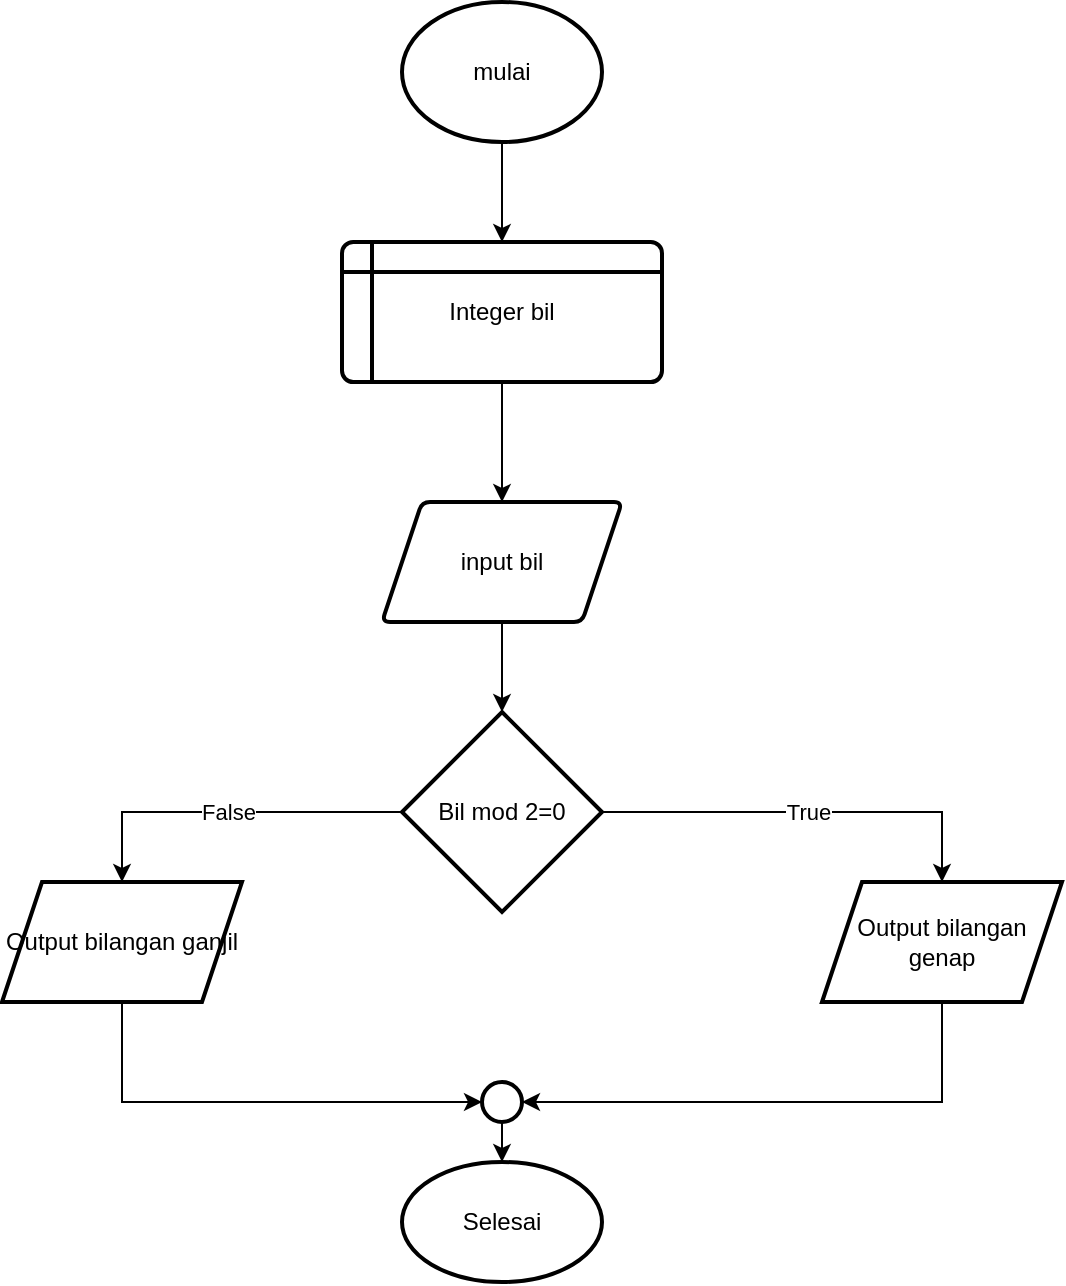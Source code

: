 <mxfile version="22.0.4" type="github">
  <diagram id="C5RBs43oDa-KdzZeNtuy" name="Page-1">
    <mxGraphModel dx="1035" dy="553" grid="1" gridSize="10" guides="1" tooltips="1" connect="1" arrows="1" fold="1" page="1" pageScale="1" pageWidth="827" pageHeight="1169" math="0" shadow="0">
      <root>
        <mxCell id="WIyWlLk6GJQsqaUBKTNV-0" />
        <mxCell id="WIyWlLk6GJQsqaUBKTNV-1" parent="WIyWlLk6GJQsqaUBKTNV-0" />
        <mxCell id="tYLwhxoc6iLgDNqH37N0-3" style="edgeStyle=orthogonalEdgeStyle;rounded=0;orthogonalLoop=1;jettySize=auto;html=1;exitX=0.5;exitY=1;exitDx=0;exitDy=0;exitPerimeter=0;entryX=0.5;entryY=0;entryDx=0;entryDy=0;" edge="1" parent="WIyWlLk6GJQsqaUBKTNV-1" source="tYLwhxoc6iLgDNqH37N0-0" target="tYLwhxoc6iLgDNqH37N0-1">
          <mxGeometry relative="1" as="geometry" />
        </mxCell>
        <mxCell id="tYLwhxoc6iLgDNqH37N0-0" value="mulai" style="strokeWidth=2;html=1;shape=mxgraph.flowchart.start_1;whiteSpace=wrap;" vertex="1" parent="WIyWlLk6GJQsqaUBKTNV-1">
          <mxGeometry x="340" y="130" width="100" height="70" as="geometry" />
        </mxCell>
        <mxCell id="tYLwhxoc6iLgDNqH37N0-5" value="" style="edgeStyle=orthogonalEdgeStyle;rounded=0;orthogonalLoop=1;jettySize=auto;html=1;" edge="1" parent="WIyWlLk6GJQsqaUBKTNV-1" source="tYLwhxoc6iLgDNqH37N0-1" target="tYLwhxoc6iLgDNqH37N0-4">
          <mxGeometry relative="1" as="geometry" />
        </mxCell>
        <mxCell id="tYLwhxoc6iLgDNqH37N0-1" value="Integer bil" style="shape=internalStorage;whiteSpace=wrap;html=1;dx=15;dy=15;rounded=1;arcSize=8;strokeWidth=2;" vertex="1" parent="WIyWlLk6GJQsqaUBKTNV-1">
          <mxGeometry x="310" y="250" width="160" height="70" as="geometry" />
        </mxCell>
        <mxCell id="tYLwhxoc6iLgDNqH37N0-4" value="input bil" style="shape=parallelogram;perimeter=parallelogramPerimeter;whiteSpace=wrap;html=1;fixedSize=1;rounded=1;arcSize=8;strokeWidth=2;" vertex="1" parent="WIyWlLk6GJQsqaUBKTNV-1">
          <mxGeometry x="330" y="380" width="120" height="60" as="geometry" />
        </mxCell>
        <mxCell id="tYLwhxoc6iLgDNqH37N0-30" value="True" style="edgeStyle=orthogonalEdgeStyle;rounded=0;orthogonalLoop=1;jettySize=auto;html=1;exitX=1;exitY=0.5;exitDx=0;exitDy=0;exitPerimeter=0;entryX=0.5;entryY=0;entryDx=0;entryDy=0;" edge="1" parent="WIyWlLk6GJQsqaUBKTNV-1" source="tYLwhxoc6iLgDNqH37N0-8" target="tYLwhxoc6iLgDNqH37N0-10">
          <mxGeometry relative="1" as="geometry" />
        </mxCell>
        <mxCell id="tYLwhxoc6iLgDNqH37N0-31" value="False" style="edgeStyle=orthogonalEdgeStyle;rounded=0;orthogonalLoop=1;jettySize=auto;html=1;exitX=0;exitY=0.5;exitDx=0;exitDy=0;exitPerimeter=0;entryX=0.5;entryY=0;entryDx=0;entryDy=0;" edge="1" parent="WIyWlLk6GJQsqaUBKTNV-1" source="tYLwhxoc6iLgDNqH37N0-8" target="tYLwhxoc6iLgDNqH37N0-12">
          <mxGeometry relative="1" as="geometry" />
        </mxCell>
        <mxCell id="tYLwhxoc6iLgDNqH37N0-8" value="Bil mod 2=0" style="strokeWidth=2;html=1;shape=mxgraph.flowchart.decision;whiteSpace=wrap;" vertex="1" parent="WIyWlLk6GJQsqaUBKTNV-1">
          <mxGeometry x="340" y="485" width="100" height="100" as="geometry" />
        </mxCell>
        <mxCell id="tYLwhxoc6iLgDNqH37N0-9" style="edgeStyle=orthogonalEdgeStyle;rounded=0;orthogonalLoop=1;jettySize=auto;html=1;exitX=0.5;exitY=1;exitDx=0;exitDy=0;entryX=0.5;entryY=0;entryDx=0;entryDy=0;entryPerimeter=0;" edge="1" parent="WIyWlLk6GJQsqaUBKTNV-1" source="tYLwhxoc6iLgDNqH37N0-4" target="tYLwhxoc6iLgDNqH37N0-8">
          <mxGeometry relative="1" as="geometry" />
        </mxCell>
        <mxCell id="tYLwhxoc6iLgDNqH37N0-10" value="Output bilangan genap" style="shape=parallelogram;perimeter=parallelogramPerimeter;whiteSpace=wrap;html=1;fixedSize=1;strokeWidth=2;" vertex="1" parent="WIyWlLk6GJQsqaUBKTNV-1">
          <mxGeometry x="550" y="570" width="120" height="60" as="geometry" />
        </mxCell>
        <mxCell id="tYLwhxoc6iLgDNqH37N0-12" value="Output bilangan ganjil" style="shape=parallelogram;perimeter=parallelogramPerimeter;whiteSpace=wrap;html=1;fixedSize=1;strokeWidth=2;" vertex="1" parent="WIyWlLk6GJQsqaUBKTNV-1">
          <mxGeometry x="140" y="570" width="120" height="60" as="geometry" />
        </mxCell>
        <mxCell id="tYLwhxoc6iLgDNqH37N0-14" value="Selesai" style="strokeWidth=2;html=1;shape=mxgraph.flowchart.start_1;whiteSpace=wrap;" vertex="1" parent="WIyWlLk6GJQsqaUBKTNV-1">
          <mxGeometry x="340" y="710" width="100" height="60" as="geometry" />
        </mxCell>
        <mxCell id="tYLwhxoc6iLgDNqH37N0-19" value="" style="strokeWidth=2;html=1;shape=mxgraph.flowchart.start_2;whiteSpace=wrap;" vertex="1" parent="WIyWlLk6GJQsqaUBKTNV-1">
          <mxGeometry x="380" y="670" width="20" height="20" as="geometry" />
        </mxCell>
        <mxCell id="tYLwhxoc6iLgDNqH37N0-24" style="edgeStyle=orthogonalEdgeStyle;rounded=0;orthogonalLoop=1;jettySize=auto;html=1;exitX=0.5;exitY=1;exitDx=0;exitDy=0;entryX=1;entryY=0.5;entryDx=0;entryDy=0;entryPerimeter=0;" edge="1" parent="WIyWlLk6GJQsqaUBKTNV-1" source="tYLwhxoc6iLgDNqH37N0-10" target="tYLwhxoc6iLgDNqH37N0-19">
          <mxGeometry relative="1" as="geometry" />
        </mxCell>
        <mxCell id="tYLwhxoc6iLgDNqH37N0-25" style="edgeStyle=orthogonalEdgeStyle;rounded=0;orthogonalLoop=1;jettySize=auto;html=1;exitX=0.5;exitY=1;exitDx=0;exitDy=0;entryX=0;entryY=0.5;entryDx=0;entryDy=0;entryPerimeter=0;" edge="1" parent="WIyWlLk6GJQsqaUBKTNV-1" source="tYLwhxoc6iLgDNqH37N0-12" target="tYLwhxoc6iLgDNqH37N0-19">
          <mxGeometry relative="1" as="geometry" />
        </mxCell>
        <mxCell id="tYLwhxoc6iLgDNqH37N0-26" style="edgeStyle=orthogonalEdgeStyle;rounded=0;orthogonalLoop=1;jettySize=auto;html=1;exitX=0.5;exitY=1;exitDx=0;exitDy=0;exitPerimeter=0;entryX=0.5;entryY=0;entryDx=0;entryDy=0;entryPerimeter=0;" edge="1" parent="WIyWlLk6GJQsqaUBKTNV-1" source="tYLwhxoc6iLgDNqH37N0-19" target="tYLwhxoc6iLgDNqH37N0-14">
          <mxGeometry relative="1" as="geometry" />
        </mxCell>
      </root>
    </mxGraphModel>
  </diagram>
</mxfile>

